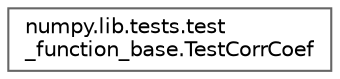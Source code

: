 digraph "Graphical Class Hierarchy"
{
 // LATEX_PDF_SIZE
  bgcolor="transparent";
  edge [fontname=Helvetica,fontsize=10,labelfontname=Helvetica,labelfontsize=10];
  node [fontname=Helvetica,fontsize=10,shape=box,height=0.2,width=0.4];
  rankdir="LR";
  Node0 [id="Node000000",label="numpy.lib.tests.test\l_function_base.TestCorrCoef",height=0.2,width=0.4,color="grey40", fillcolor="white", style="filled",URL="$d8/d29/classnumpy_1_1lib_1_1tests_1_1test__function__base_1_1TestCorrCoef.html",tooltip=" "];
}
